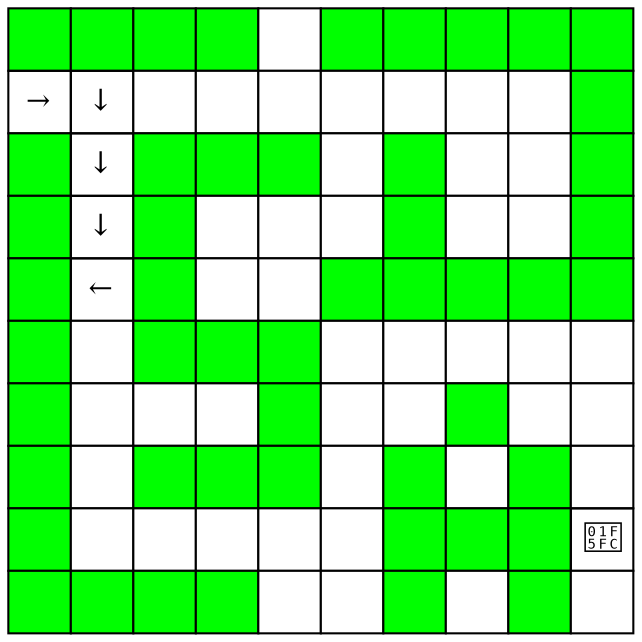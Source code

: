 digraph maze { 
Maze [shape=none, margin=0, label=< 
<table border="0" cellborder="1" cellspacing="0" cellpadding="0"> 
<tr> 
<td width="30" height="30" bgcolor="green"></td> 
<td width="30" height="30" bgcolor="green"></td> 
<td width="30" height="30" bgcolor="green"></td> 
<td width="30" height="30" bgcolor="green"></td> 
<td width="30" height="30" bgcolor="white"></td> 
<td width="30" height="30" bgcolor="green"></td> 
<td width="30" height="30" bgcolor="green"></td> 
<td width="30" height="30" bgcolor="green"></td> 
<td width="30" height="30" bgcolor="green"></td> 
<td width="30" height="30" bgcolor="green"></td> 
</tr> 
<tr> 
<td width="30" height="30">&#x2192;</td> 
<td width="30" height="30">&#x2193;</td> 
<td width="30" height="30" bgcolor="white"></td> 
<td width="30" height="30" bgcolor="white"></td> 
<td width="30" height="30" bgcolor="white"></td> 
<td width="30" height="30" bgcolor="white"></td> 
<td width="30" height="30" bgcolor="white"></td> 
<td width="30" height="30" bgcolor="white"></td> 
<td width="30" height="30" bgcolor="white"></td> 
<td width="30" height="30" bgcolor="green"></td> 
</tr> 
<tr> 
<td width="30" height="30" bgcolor="green"></td> 
<td width="30" height="30">&#x2193;</td> 
<td width="30" height="30" bgcolor="green"></td> 
<td width="30" height="30" bgcolor="green"></td> 
<td width="30" height="30" bgcolor="green"></td> 
<td width="30" height="30" bgcolor="white"></td> 
<td width="30" height="30" bgcolor="green"></td> 
<td width="30" height="30" bgcolor="white"></td> 
<td width="30" height="30" bgcolor="white"></td> 
<td width="30" height="30" bgcolor="green"></td> 
</tr> 
<tr> 
<td width="30" height="30" bgcolor="green"></td> 
<td width="30" height="30">&#x2193;</td> 
<td width="30" height="30" bgcolor="green"></td> 
<td width="30" height="30" bgcolor="white"></td> 
<td width="30" height="30" bgcolor="white"></td> 
<td width="30" height="30" bgcolor="white"></td> 
<td width="30" height="30" bgcolor="green"></td> 
<td width="30" height="30" bgcolor="white"></td> 
<td width="30" height="30" bgcolor="white"></td> 
<td width="30" height="30" bgcolor="green"></td> 
</tr> 
<tr> 
<td width="30" height="30" bgcolor="green"></td> 
<td width="30" height="30">&#x2190;</td> 
<td width="30" height="30" bgcolor="green"></td> 
<td width="30" height="30" bgcolor="white"></td> 
<td width="30" height="30" bgcolor="white"></td> 
<td width="30" height="30" bgcolor="green"></td> 
<td width="30" height="30" bgcolor="green"></td> 
<td width="30" height="30" bgcolor="green"></td> 
<td width="30" height="30" bgcolor="green"></td> 
<td width="30" height="30" bgcolor="green"></td> 
</tr> 
<tr> 
<td width="30" height="30" bgcolor="green"></td> 
<td width="30" height="30" bgcolor="white"></td> 
<td width="30" height="30" bgcolor="green"></td> 
<td width="30" height="30" bgcolor="green"></td> 
<td width="30" height="30" bgcolor="green"></td> 
<td width="30" height="30" bgcolor="white"></td> 
<td width="30" height="30" bgcolor="white"></td> 
<td width="30" height="30" bgcolor="white"></td> 
<td width="30" height="30" bgcolor="white"></td> 
<td width="30" height="30" bgcolor="white"></td> 
</tr> 
<tr> 
<td width="30" height="30" bgcolor="green"></td> 
<td width="30" height="30" bgcolor="white"></td> 
<td width="30" height="30" bgcolor="white"></td> 
<td width="30" height="30" bgcolor="white"></td> 
<td width="30" height="30" bgcolor="green"></td> 
<td width="30" height="30" bgcolor="white"></td> 
<td width="30" height="30" bgcolor="white"></td> 
<td width="30" height="30" bgcolor="green"></td> 
<td width="30" height="30" bgcolor="white"></td> 
<td width="30" height="30" bgcolor="white"></td> 
</tr> 
<tr> 
<td width="30" height="30" bgcolor="green"></td> 
<td width="30" height="30" bgcolor="white"></td> 
<td width="30" height="30" bgcolor="green"></td> 
<td width="30" height="30" bgcolor="green"></td> 
<td width="30" height="30" bgcolor="green"></td> 
<td width="30" height="30" bgcolor="white"></td> 
<td width="30" height="30" bgcolor="green"></td> 
<td width="30" height="30" bgcolor="white"></td> 
<td width="30" height="30" bgcolor="green"></td> 
<td width="30" height="30" bgcolor="white"></td> 
</tr> 
<tr> 
<td width="30" height="30" bgcolor="green"></td> 
<td width="30" height="30" bgcolor="white"></td> 
<td width="30" height="30" bgcolor="white"></td> 
<td width="30" height="30" bgcolor="white"></td> 
<td width="30" height="30" bgcolor="white"></td> 
<td width="30" height="30" bgcolor="white"></td> 
<td width="30" height="30" bgcolor="green"></td> 
<td width="30" height="30" bgcolor="green"></td> 
<td width="30" height="30" bgcolor="green"></td> 
<td width="30" height="30">&#128508;</td> 
</tr> 
<tr> 
<td width="30" height="30" bgcolor="green"></td> 
<td width="30" height="30" bgcolor="green"></td> 
<td width="30" height="30" bgcolor="green"></td> 
<td width="30" height="30" bgcolor="green"></td> 
<td width="30" height="30" bgcolor="white"></td> 
<td width="30" height="30" bgcolor="white"></td> 
<td width="30" height="30" bgcolor="green"></td> 
<td width="30" height="30" bgcolor="white"></td> 
<td width="30" height="30" bgcolor="green"></td> 
<td width="30" height="30" bgcolor="white"></td> 
</tr> 
</table> 
  >]; 
} 
